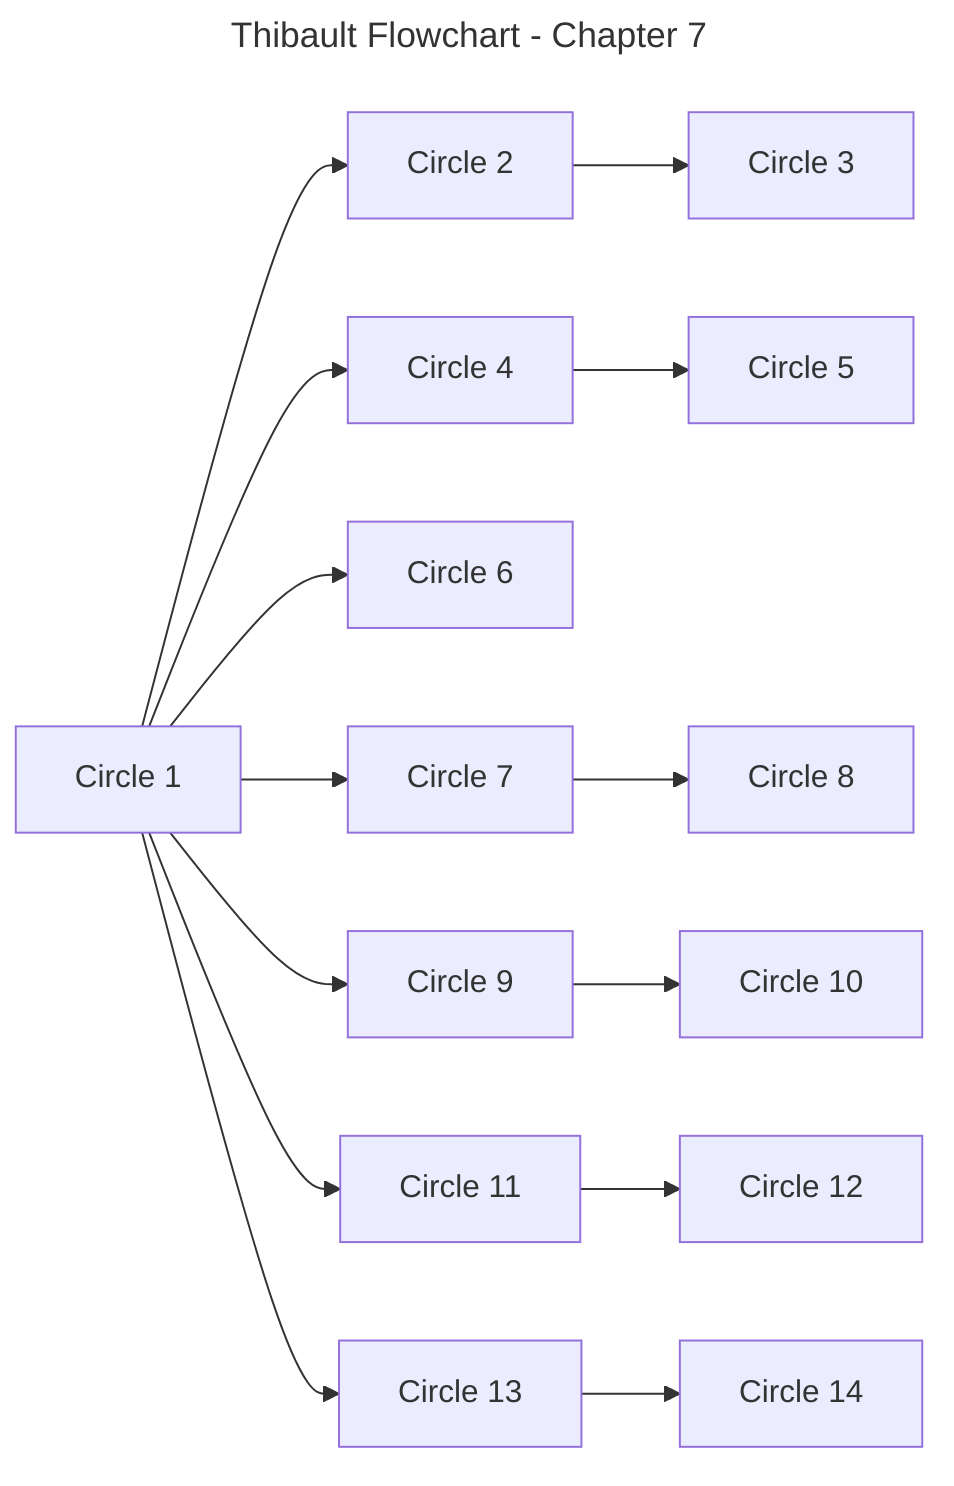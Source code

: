 ---
title: Thibault Flowchart - Chapter 7
config:
  layout: dagre
  flowchart:
    htmlLabels: false
---
flowchart LR
	%% Nodes
	T07_C01["Circle 1"]
	T07_C02["Circle 2"]
	T07_C03["Circle 3"]
	T07_C04["Circle 4"]
	T07_C05["Circle 5"]
	T07_C06["Circle 6"]
	T07_C07["Circle 7"]
	T07_C08["Circle 8"]
	T07_C09["Circle 9"]
	T07_C10["Circle 10"]
	T07_C11["Circle 11"]
	T07_C12["Circle 12"]
	T07_C13["Circle 13"]
	T07_C14["Circle 14"]

	%% Edges
	T07_C01 --> T07_C02
	T07_C02 --> T07_C03
	T07_C01 --> T07_C04
	T07_C04 --> T07_C05
	T07_C01 --> T07_C07
	T07_C07 --> T07_C08
	T07_C01 --> T07_C06
	T07_C01 --> T07_C09
	T07_C09 --> T07_C10
	T07_C01 --> T07_C11
	T07_C11 --> T07_C12
	T07_C01 --> T07_C13
	T07_C13 --> T07_C14